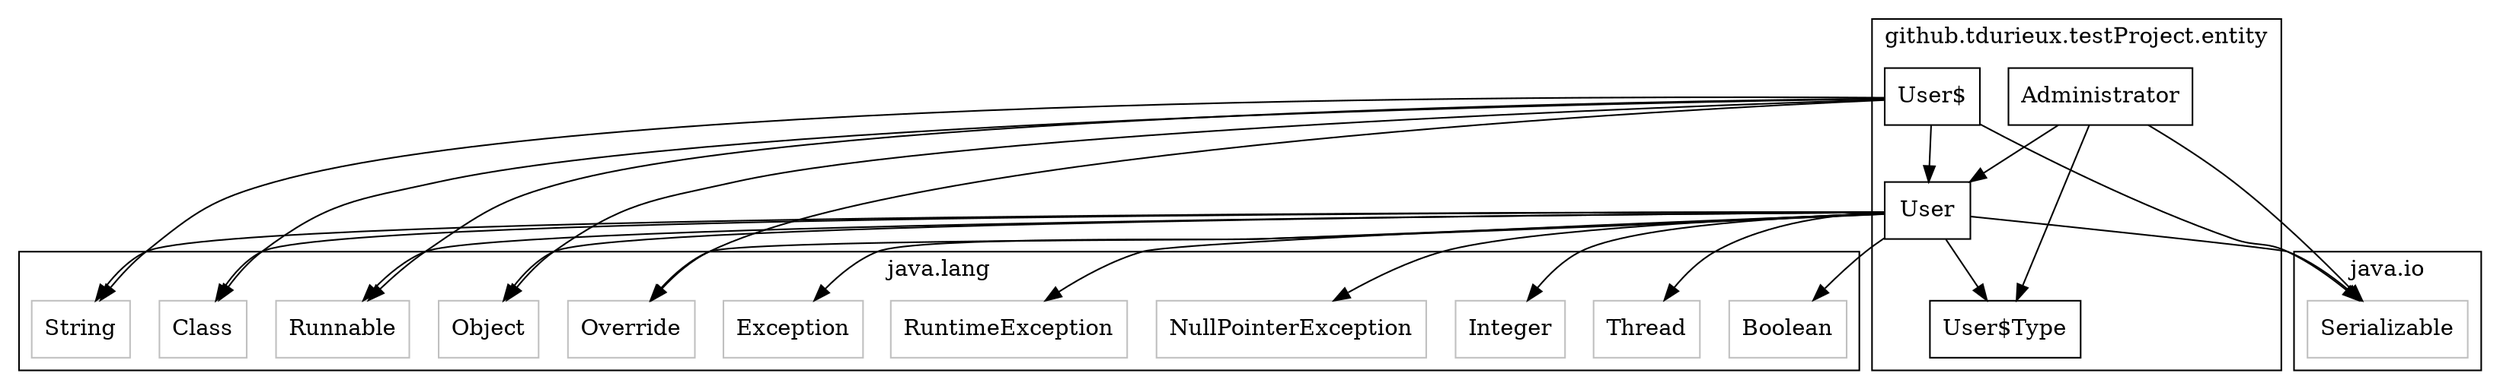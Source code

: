 digraph G {
	node [shape=box]; compound=true; ratio=fill;
	"java.lang.Runnable" [color=grey];
	"java.lang.Object" [color=grey];
	"java.lang.Boolean" [color=grey];
	"java.lang.Override" [color=grey];
	"java.lang.Thread" [color=grey];
	"java.lang.Integer" [color=grey];
	"java.lang.String" [color=grey];
	"github.tdurieux.testProject.entity.User" -> "java.lang.String";
	"github.tdurieux.testProject.entity.User" -> "github.tdurieux.testProject.entity.User$Type";
	"github.tdurieux.testProject.entity.User" -> "java.lang.Object";
	"github.tdurieux.testProject.entity.User" -> "java.io.Serializable";
	"github.tdurieux.testProject.entity.User" -> "java.lang.Integer";
	"github.tdurieux.testProject.entity.User" -> "java.lang.Boolean";
	"github.tdurieux.testProject.entity.User" -> "java.lang.Class";
	"github.tdurieux.testProject.entity.User" -> "java.lang.Override";
	"github.tdurieux.testProject.entity.User" -> "java.lang.Runnable";
	"github.tdurieux.testProject.entity.User" -> "java.lang.Thread";
	"github.tdurieux.testProject.entity.User" -> "java.lang.NullPointerException";
	"github.tdurieux.testProject.entity.User" -> "java.lang.RuntimeException";
	"github.tdurieux.testProject.entity.User" -> "java.lang.Exception";
	"github.tdurieux.testProject.entity.Administrator" -> "github.tdurieux.testProject.entity.User$Type";
	"github.tdurieux.testProject.entity.Administrator" -> "github.tdurieux.testProject.entity.User";
	"github.tdurieux.testProject.entity.Administrator" -> "java.io.Serializable";
	"java.lang.RuntimeException" [color=grey];
	"java.lang.Exception" [color=grey];
	"java.lang.Class" [color=grey];
	"java.lang.NullPointerException" [color=grey];
	"java.io.Serializable" [color=grey];
	"github.tdurieux.testProject.entity.User$" -> "java.lang.Object";
	"github.tdurieux.testProject.entity.User$" -> "java.lang.Runnable";
	"github.tdurieux.testProject.entity.User$" -> "java.lang.Class";
	"github.tdurieux.testProject.entity.User$" -> "github.tdurieux.testProject.entity.User";
	"github.tdurieux.testProject.entity.User$" -> "java.lang.String";
	"github.tdurieux.testProject.entity.User$" -> "java.io.Serializable";
	"github.tdurieux.testProject.entity.User$" -> "java.lang.Override";
	subgraph cluster0 { 
		rankdir=LR;label="github.tdurieux.testProject.entity";
		"github.tdurieux.testProject.entity.User$Type" [label="User$Type"]
		"github.tdurieux.testProject.entity.User" [label="User"]
		"github.tdurieux.testProject.entity.Administrator" [label="Administrator"]
		"github.tdurieux.testProject.entity.User$" [label="User$"]
	};
	subgraph cluster1 { 
		rankdir=LR;label="java.lang";
		"java.lang.Runnable" [label="Runnable"]
		"java.lang.Object" [label="Object"]
		"java.lang.Boolean" [label="Boolean"]
		"java.lang.Override" [label="Override"]
		"java.lang.Thread" [label="Thread"]
		"java.lang.Integer" [label="Integer"]
		"java.lang.String" [label="String"]
		"java.lang.RuntimeException" [label="RuntimeException"]
		"java.lang.Exception" [label="Exception"]
		"java.lang.Class" [label="Class"]
		"java.lang.NullPointerException" [label="NullPointerException"]
	};
	subgraph cluster2 { 
		rankdir=LR;label="java.io";
		"java.io.Serializable" [label="Serializable"]
	};
}
